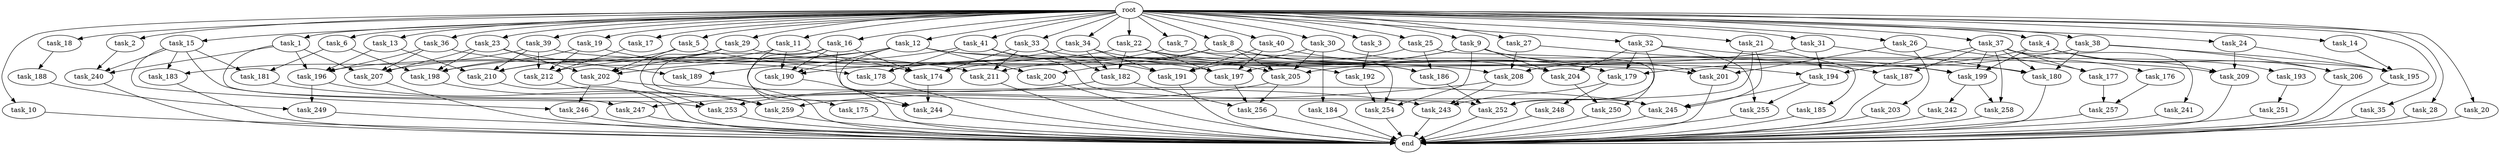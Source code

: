 digraph G {
  task_12 [size="2.048000"];
  task_199 [size="1889785610.240000"];
  task_36 [size="2.048000"];
  task_253 [size="2216203124.736000"];
  task_19 [size="2.048000"];
  task_249 [size="549755813.888000"];
  task_196 [size="3401614098.432000"];
  root [size="0.000000"];
  task_10 [size="2.048000"];
  task_18 [size="2.048000"];
  task_1 [size="2.048000"];
  task_189 [size="893353197.568000"];
  task_183 [size="3435973836.800000"];
  task_4 [size="2.048000"];
  task_259 [size="2010044694.528000"];
  task_33 [size="2.048000"];
  task_257 [size="893353197.568000"];
  task_205 [size="3882650435.584000"];
  task_15 [size="2.048000"];
  task_5 [size="2.048000"];
  end [size="0.000000"];
  task_206 [size="704374636.544000"];
  task_22 [size="2.048000"];
  task_246 [size="2147483648.000000"];
  task_14 [size="2.048000"];
  task_256 [size="1735166787.584000"];
  task_244 [size="2061584302.080000"];
  task_38 [size="2.048000"];
  task_252 [size="1803886264.320000"];
  task_241 [size="68719476.736000"];
  task_16 [size="2.048000"];
  task_7 [size="2.048000"];
  task_242 [size="1391569403.904000"];
  task_27 [size="2.048000"];
  task_203 [size="1099511627.776000"];
  task_211 [size="3332894621.696000"];
  task_26 [size="2.048000"];
  task_30 [size="2.048000"];
  task_209 [size="962072674.304000"];
  task_254 [size="1546188226.560000"];
  task_176 [size="68719476.736000"];
  task_177 [size="1168231104.512000"];
  task_245 [size="2370821947.392000"];
  task_200 [size="1168231104.512000"];
  task_197 [size="3229815406.592000"];
  task_39 [size="2.048000"];
  task_179 [size="2113123909.632000"];
  task_255 [size="1546188226.560000"];
  task_192 [size="1666447310.848000"];
  task_204 [size="2095944040.448000"];
  task_201 [size="3934190043.136000"];
  task_17 [size="2.048000"];
  task_31 [size="2.048000"];
  task_258 [size="1460288880.640000"];
  task_193 [size="274877906.944000"];
  task_194 [size="2010044694.528000"];
  task_2 [size="2.048000"];
  task_41 [size="2.048000"];
  task_35 [size="2.048000"];
  task_3 [size="2.048000"];
  task_187 [size="343597383.680000"];
  task_247 [size="2147483648.000000"];
  task_40 [size="2.048000"];
  task_181 [size="2559800508.416000"];
  task_184 [size="841813590.016000"];
  task_8 [size="2.048000"];
  task_191 [size="2800318676.992000"];
  task_212 [size="5669356830.720000"];
  task_25 [size="2.048000"];
  task_198 [size="4569845202.944000"];
  task_21 [size="2.048000"];
  task_28 [size="2.048000"];
  task_175 [size="274877906.944000"];
  task_182 [size="3624952397.824000"];
  task_23 [size="2.048000"];
  task_190 [size="2491081031.680000"];
  task_6 [size="2.048000"];
  task_207 [size="3401614098.432000"];
  task_32 [size="2.048000"];
  task_250 [size="1254130450.432000"];
  task_20 [size="2.048000"];
  task_243 [size="2920577761.280000"];
  task_9 [size="2.048000"];
  task_37 [size="2.048000"];
  task_180 [size="2989297238.016000"];
  task_248 [size="1099511627.776000"];
  task_188 [size="1717986918.400000"];
  task_195 [size="1546188226.560000"];
  task_185 [size="274877906.944000"];
  task_186 [size="1683627180.032000"];
  task_34 [size="2.048000"];
  task_240 [size="3951369912.320000"];
  task_202 [size="2628519985.152000"];
  task_29 [size="2.048000"];
  task_174 [size="4226247819.264000"];
  task_178 [size="2765958938.624000"];
  task_13 [size="2.048000"];
  task_251 [size="841813590.016000"];
  task_24 [size="2.048000"];
  task_208 [size="1803886264.320000"];
  task_11 [size="2.048000"];
  task_210 [size="2954937499.648000"];

  task_12 -> task_202 [size="33554432.000000"];
  task_12 -> task_190 [size="33554432.000000"];
  task_12 -> task_244 [size="33554432.000000"];
  task_12 -> task_195 [size="33554432.000000"];
  task_12 -> task_209 [size="33554432.000000"];
  task_12 -> task_200 [size="33554432.000000"];
  task_12 -> task_210 [size="33554432.000000"];
  task_199 -> task_258 [size="679477248.000000"];
  task_199 -> task_242 [size="679477248.000000"];
  task_36 -> task_196 [size="536870912.000000"];
  task_36 -> task_207 [size="536870912.000000"];
  task_36 -> task_211 [size="536870912.000000"];
  task_253 -> end [size="1.000000"];
  task_19 -> task_198 [size="679477248.000000"];
  task_19 -> task_212 [size="679477248.000000"];
  task_19 -> task_178 [size="679477248.000000"];
  task_249 -> end [size="1.000000"];
  task_196 -> task_249 [size="134217728.000000"];
  task_196 -> task_259 [size="134217728.000000"];
  root -> task_12 [size="1.000000"];
  root -> task_35 [size="1.000000"];
  root -> task_14 [size="1.000000"];
  root -> task_36 [size="1.000000"];
  root -> task_37 [size="1.000000"];
  root -> task_6 [size="1.000000"];
  root -> task_32 [size="1.000000"];
  root -> task_38 [size="1.000000"];
  root -> task_19 [size="1.000000"];
  root -> task_13 [size="1.000000"];
  root -> task_20 [size="1.000000"];
  root -> task_16 [size="1.000000"];
  root -> task_9 [size="1.000000"];
  root -> task_31 [size="1.000000"];
  root -> task_10 [size="1.000000"];
  root -> task_1 [size="1.000000"];
  root -> task_18 [size="1.000000"];
  root -> task_5 [size="1.000000"];
  root -> task_2 [size="1.000000"];
  root -> task_4 [size="1.000000"];
  root -> task_27 [size="1.000000"];
  root -> task_41 [size="1.000000"];
  root -> task_11 [size="1.000000"];
  root -> task_23 [size="1.000000"];
  root -> task_3 [size="1.000000"];
  root -> task_26 [size="1.000000"];
  root -> task_7 [size="1.000000"];
  root -> task_40 [size="1.000000"];
  root -> task_34 [size="1.000000"];
  root -> task_17 [size="1.000000"];
  root -> task_33 [size="1.000000"];
  root -> task_15 [size="1.000000"];
  root -> task_22 [size="1.000000"];
  root -> task_29 [size="1.000000"];
  root -> task_8 [size="1.000000"];
  root -> task_30 [size="1.000000"];
  root -> task_39 [size="1.000000"];
  root -> task_25 [size="1.000000"];
  root -> task_24 [size="1.000000"];
  root -> task_21 [size="1.000000"];
  root -> task_28 [size="1.000000"];
  task_10 -> end [size="1.000000"];
  task_18 -> task_188 [size="838860800.000000"];
  task_1 -> task_240 [size="411041792.000000"];
  task_1 -> task_196 [size="411041792.000000"];
  task_1 -> task_207 [size="411041792.000000"];
  task_1 -> task_253 [size="411041792.000000"];
  task_189 -> end [size="1.000000"];
  task_183 -> end [size="1.000000"];
  task_4 -> task_206 [size="134217728.000000"];
  task_4 -> task_193 [size="134217728.000000"];
  task_4 -> task_209 [size="134217728.000000"];
  task_4 -> task_179 [size="134217728.000000"];
  task_4 -> task_199 [size="134217728.000000"];
  task_259 -> end [size="1.000000"];
  task_33 -> task_180 [size="679477248.000000"];
  task_33 -> task_182 [size="679477248.000000"];
  task_33 -> task_174 [size="679477248.000000"];
  task_33 -> task_211 [size="679477248.000000"];
  task_257 -> end [size="1.000000"];
  task_205 -> task_256 [size="33554432.000000"];
  task_205 -> task_259 [size="33554432.000000"];
  task_15 -> task_183 [size="838860800.000000"];
  task_15 -> task_240 [size="838860800.000000"];
  task_15 -> task_246 [size="838860800.000000"];
  task_15 -> task_181 [size="838860800.000000"];
  task_15 -> task_247 [size="838860800.000000"];
  task_5 -> task_197 [size="411041792.000000"];
  task_5 -> task_207 [size="411041792.000000"];
  task_5 -> task_202 [size="411041792.000000"];
  task_206 -> end [size="1.000000"];
  task_22 -> task_182 [size="679477248.000000"];
  task_22 -> task_196 [size="679477248.000000"];
  task_22 -> task_192 [size="679477248.000000"];
  task_22 -> task_199 [size="679477248.000000"];
  task_22 -> task_197 [size="679477248.000000"];
  task_246 -> end [size="1.000000"];
  task_14 -> task_195 [size="209715200.000000"];
  task_256 -> end [size="1.000000"];
  task_244 -> end [size="1.000000"];
  task_38 -> task_180 [size="209715200.000000"];
  task_38 -> task_206 [size="209715200.000000"];
  task_38 -> task_195 [size="209715200.000000"];
  task_38 -> task_208 [size="209715200.000000"];
  task_252 -> end [size="1.000000"];
  task_241 -> end [size="1.000000"];
  task_16 -> task_252 [size="134217728.000000"];
  task_16 -> task_175 [size="134217728.000000"];
  task_16 -> task_190 [size="134217728.000000"];
  task_16 -> task_174 [size="134217728.000000"];
  task_16 -> task_259 [size="134217728.000000"];
  task_7 -> task_190 [size="209715200.000000"];
  task_7 -> task_186 [size="209715200.000000"];
  task_7 -> task_254 [size="209715200.000000"];
  task_242 -> end [size="1.000000"];
  task_27 -> task_187 [size="134217728.000000"];
  task_27 -> task_208 [size="134217728.000000"];
  task_203 -> end [size="1.000000"];
  task_211 -> end [size="1.000000"];
  task_26 -> task_201 [size="536870912.000000"];
  task_26 -> task_177 [size="536870912.000000"];
  task_26 -> task_203 [size="536870912.000000"];
  task_30 -> task_205 [size="411041792.000000"];
  task_30 -> task_184 [size="411041792.000000"];
  task_30 -> task_191 [size="411041792.000000"];
  task_30 -> task_179 [size="411041792.000000"];
  task_209 -> end [size="1.000000"];
  task_254 -> end [size="1.000000"];
  task_176 -> task_257 [size="134217728.000000"];
  task_177 -> task_257 [size="301989888.000000"];
  task_245 -> end [size="1.000000"];
  task_200 -> end [size="1.000000"];
  task_197 -> task_256 [size="679477248.000000"];
  task_39 -> task_183 [size="838860800.000000"];
  task_39 -> task_201 [size="838860800.000000"];
  task_39 -> task_212 [size="838860800.000000"];
  task_39 -> task_210 [size="838860800.000000"];
  task_179 -> task_248 [size="536870912.000000"];
  task_179 -> task_243 [size="536870912.000000"];
  task_255 -> end [size="1.000000"];
  task_192 -> task_254 [size="134217728.000000"];
  task_204 -> task_250 [size="536870912.000000"];
  task_201 -> end [size="1.000000"];
  task_17 -> task_212 [size="838860800.000000"];
  task_31 -> task_180 [size="536870912.000000"];
  task_31 -> task_205 [size="536870912.000000"];
  task_31 -> task_194 [size="536870912.000000"];
  task_258 -> end [size="1.000000"];
  task_193 -> task_251 [size="411041792.000000"];
  task_194 -> task_245 [size="679477248.000000"];
  task_194 -> task_255 [size="679477248.000000"];
  task_2 -> task_240 [size="679477248.000000"];
  task_41 -> task_245 [size="134217728.000000"];
  task_41 -> task_191 [size="134217728.000000"];
  task_41 -> task_189 [size="134217728.000000"];
  task_41 -> task_178 [size="134217728.000000"];
  task_35 -> end [size="1.000000"];
  task_3 -> task_192 [size="134217728.000000"];
  task_187 -> end [size="1.000000"];
  task_247 -> end [size="1.000000"];
  task_40 -> task_197 [size="411041792.000000"];
  task_40 -> task_191 [size="411041792.000000"];
  task_40 -> task_179 [size="411041792.000000"];
  task_181 -> task_243 [size="679477248.000000"];
  task_184 -> end [size="1.000000"];
  task_8 -> task_205 [size="536870912.000000"];
  task_8 -> task_178 [size="536870912.000000"];
  task_8 -> task_204 [size="536870912.000000"];
  task_8 -> task_200 [size="536870912.000000"];
  task_8 -> task_186 [size="536870912.000000"];
  task_191 -> end [size="1.000000"];
  task_212 -> end [size="1.000000"];
  task_25 -> task_197 [size="75497472.000000"];
  task_25 -> task_186 [size="75497472.000000"];
  task_25 -> task_250 [size="75497472.000000"];
  task_198 -> task_259 [size="679477248.000000"];
  task_21 -> task_201 [size="134217728.000000"];
  task_21 -> task_245 [size="134217728.000000"];
  task_21 -> task_185 [size="134217728.000000"];
  task_21 -> task_252 [size="134217728.000000"];
  task_28 -> end [size="1.000000"];
  task_175 -> end [size="1.000000"];
  task_182 -> task_256 [size="134217728.000000"];
  task_182 -> task_253 [size="134217728.000000"];
  task_23 -> task_207 [size="301989888.000000"];
  task_23 -> task_202 [size="301989888.000000"];
  task_23 -> task_198 [size="301989888.000000"];
  task_23 -> task_189 [size="301989888.000000"];
  task_190 -> end [size="1.000000"];
  task_6 -> task_198 [size="411041792.000000"];
  task_6 -> task_181 [size="411041792.000000"];
  task_207 -> end [size="1.000000"];
  task_32 -> task_252 [size="75497472.000000"];
  task_32 -> task_204 [size="75497472.000000"];
  task_32 -> task_199 [size="75497472.000000"];
  task_32 -> task_179 [size="75497472.000000"];
  task_32 -> task_255 [size="75497472.000000"];
  task_250 -> end [size="1.000000"];
  task_20 -> end [size="1.000000"];
  task_243 -> end [size="1.000000"];
  task_9 -> task_201 [size="411041792.000000"];
  task_9 -> task_211 [size="411041792.000000"];
  task_9 -> task_194 [size="411041792.000000"];
  task_9 -> task_204 [size="411041792.000000"];
  task_9 -> task_174 [size="411041792.000000"];
  task_9 -> task_254 [size="411041792.000000"];
  task_37 -> task_180 [size="33554432.000000"];
  task_37 -> task_241 [size="33554432.000000"];
  task_37 -> task_176 [size="33554432.000000"];
  task_37 -> task_187 [size="33554432.000000"];
  task_37 -> task_177 [size="33554432.000000"];
  task_37 -> task_258 [size="33554432.000000"];
  task_37 -> task_194 [size="33554432.000000"];
  task_37 -> task_199 [size="33554432.000000"];
  task_180 -> end [size="1.000000"];
  task_248 -> end [size="1.000000"];
  task_188 -> task_249 [size="134217728.000000"];
  task_195 -> end [size="1.000000"];
  task_185 -> end [size="1.000000"];
  task_186 -> task_252 [size="536870912.000000"];
  task_34 -> task_205 [size="411041792.000000"];
  task_34 -> task_182 [size="411041792.000000"];
  task_34 -> task_191 [size="411041792.000000"];
  task_34 -> task_212 [size="411041792.000000"];
  task_240 -> end [size="1.000000"];
  task_202 -> task_245 [size="209715200.000000"];
  task_202 -> task_246 [size="209715200.000000"];
  task_29 -> task_202 [size="536870912.000000"];
  task_29 -> task_208 [size="536870912.000000"];
  task_29 -> task_253 [size="536870912.000000"];
  task_29 -> task_210 [size="536870912.000000"];
  task_174 -> task_244 [size="134217728.000000"];
  task_178 -> end [size="1.000000"];
  task_13 -> task_196 [size="33554432.000000"];
  task_13 -> task_210 [size="33554432.000000"];
  task_251 -> end [size="1.000000"];
  task_24 -> task_195 [size="301989888.000000"];
  task_24 -> task_209 [size="301989888.000000"];
  task_208 -> task_247 [size="209715200.000000"];
  task_208 -> task_243 [size="209715200.000000"];
  task_11 -> task_190 [size="838860800.000000"];
  task_11 -> task_244 [size="838860800.000000"];
  task_11 -> task_198 [size="838860800.000000"];
  task_11 -> task_174 [size="838860800.000000"];
  task_210 -> end [size="1.000000"];
}
